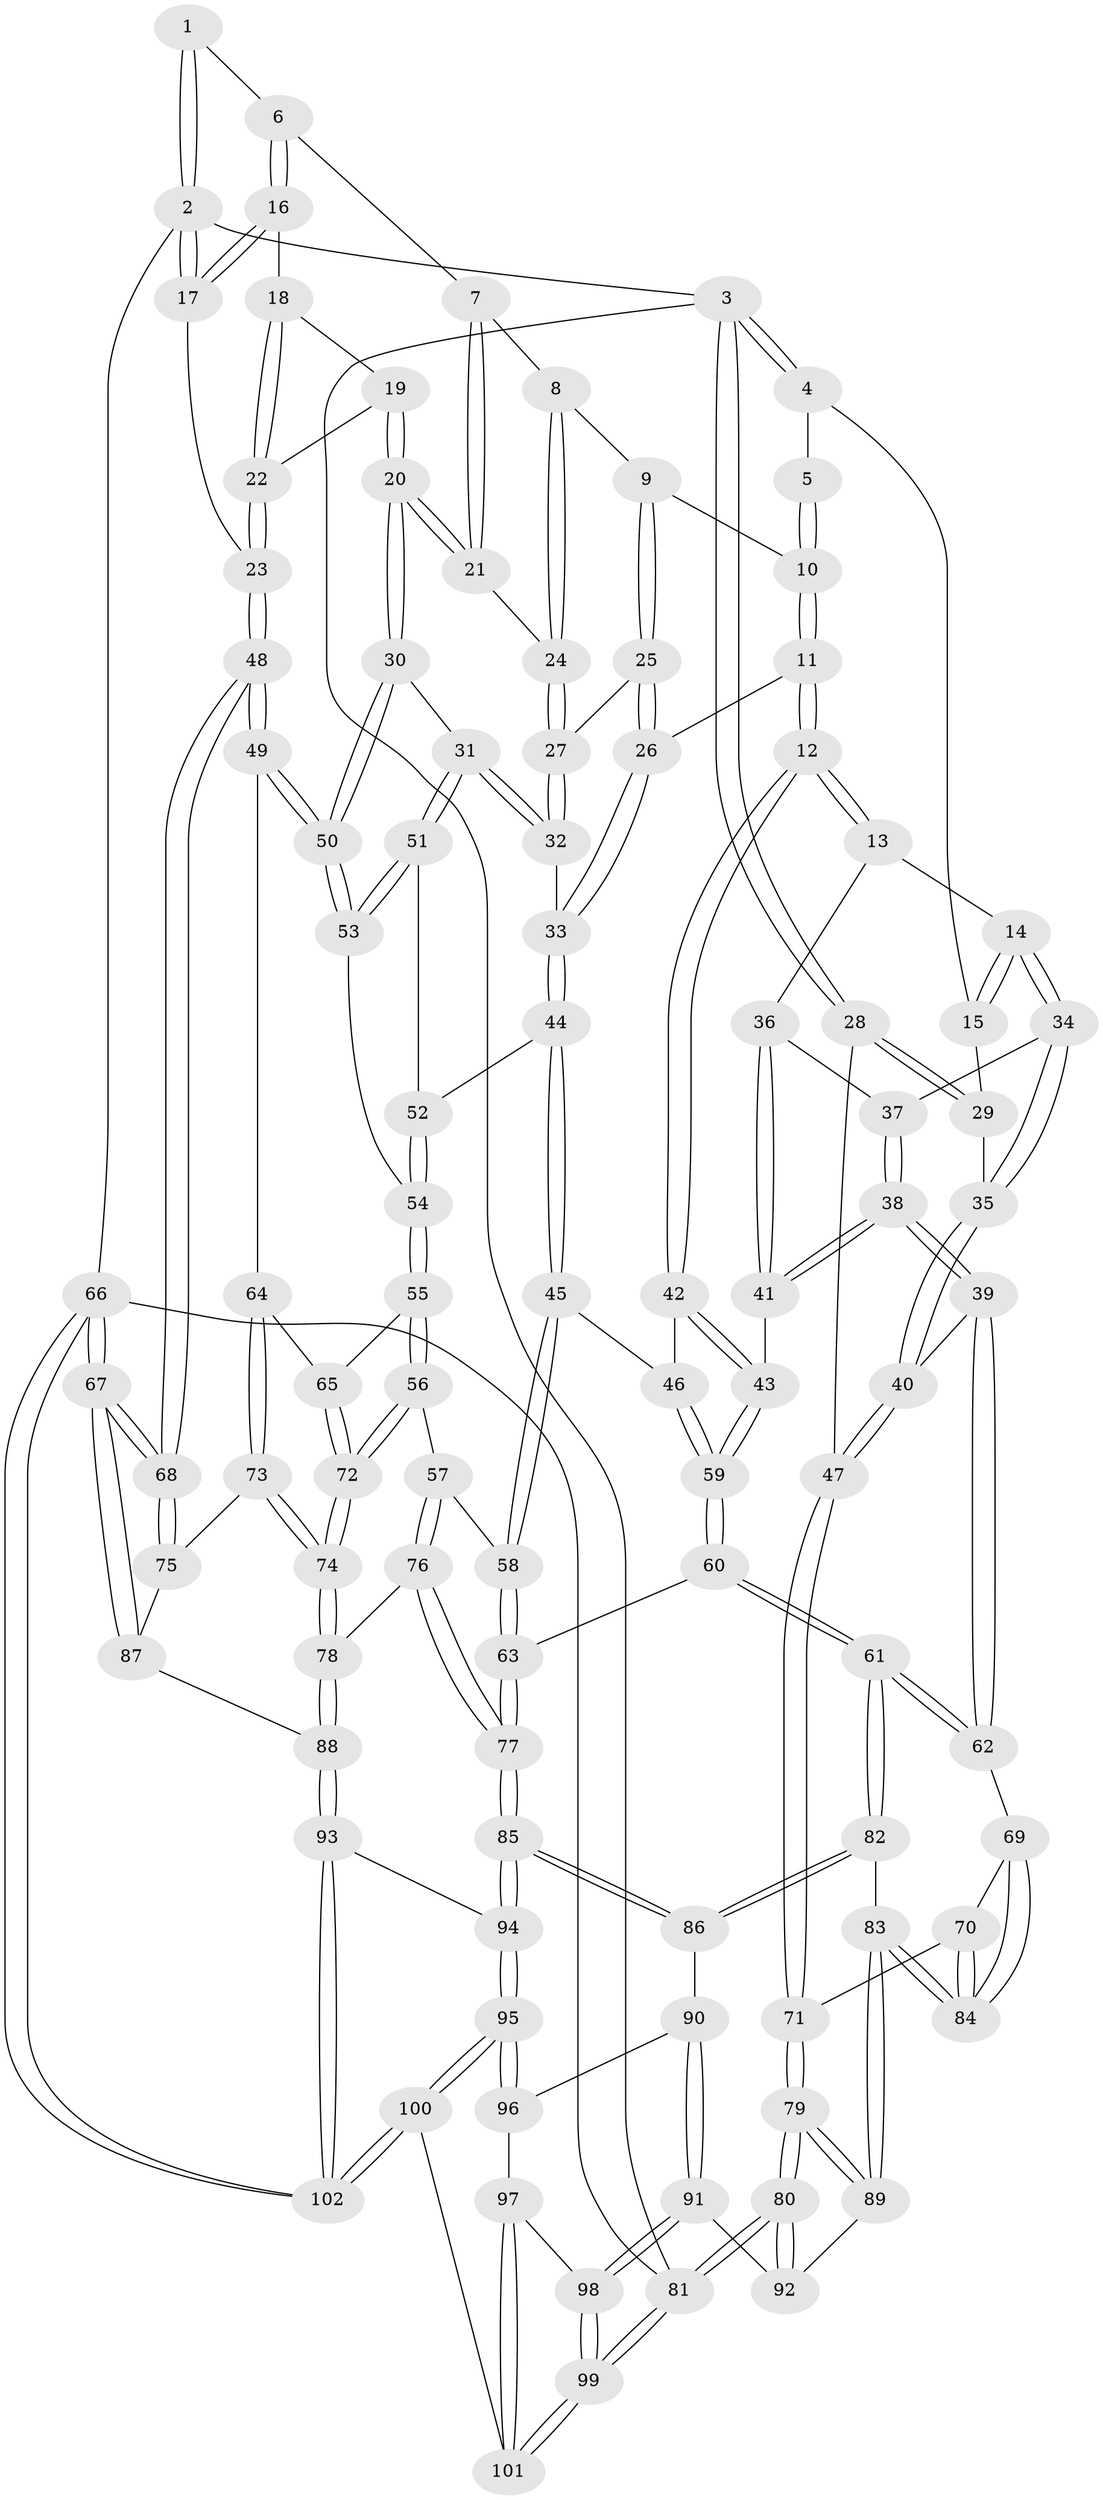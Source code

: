 // Generated by graph-tools (version 1.1) at 2025/17/03/09/25 04:17:04]
// undirected, 102 vertices, 252 edges
graph export_dot {
graph [start="1"]
  node [color=gray90,style=filled];
  1 [pos="+0.7198717252641986+0"];
  2 [pos="+1+0"];
  3 [pos="+0+0"];
  4 [pos="+0.2726941809739308+0"];
  5 [pos="+0.5428724080354386+0"];
  6 [pos="+0.8349905159907438+0.07466817381457658"];
  7 [pos="+0.7980808555644903+0.11751482180224478"];
  8 [pos="+0.6134651141739496+0.09325816911599444"];
  9 [pos="+0.5969220027786725+0.07878310569682002"];
  10 [pos="+0.5699581047096403+0.04007978784378719"];
  11 [pos="+0.4455631464369879+0.26813497034932415"];
  12 [pos="+0.444265666663326+0.26842367314032173"];
  13 [pos="+0.321741918535952+0.21111927848880435"];
  14 [pos="+0.30596325758065257+0.19739058661238645"];
  15 [pos="+0.24509851600094198+0.07273935689051629"];
  16 [pos="+0.8760879901977036+0.09807949715918592"];
  17 [pos="+1+0.028597211898032424"];
  18 [pos="+0.8782278646632898+0.11150063396778102"];
  19 [pos="+0.8930165203985923+0.2433802392060569"];
  20 [pos="+0.8059760457845605+0.29767325908839565"];
  21 [pos="+0.7557283894683343+0.19350658433614157"];
  22 [pos="+1+0.2613464410613571"];
  23 [pos="+1+0.2868980644985306"];
  24 [pos="+0.6897908522559942+0.17918778637904093"];
  25 [pos="+0.5973034822743191+0.22800075418917473"];
  26 [pos="+0.5187288151641095+0.29818909890107226"];
  27 [pos="+0.6544808159889458+0.245442437318812"];
  28 [pos="+0+0.10741273853517273"];
  29 [pos="+0.10133913845617969+0.18838158485962447"];
  30 [pos="+0.8015383556754743+0.30998259555855456"];
  31 [pos="+0.7141123830611718+0.3330235962948548"];
  32 [pos="+0.6583971957628466+0.26564400274226846"];
  33 [pos="+0.5407069281531652+0.3188556548737676"];
  34 [pos="+0.20611296119119377+0.31076704384656056"];
  35 [pos="+0.10088745648987342+0.3096373312933573"];
  36 [pos="+0.2949894796957042+0.3511786734513601"];
  37 [pos="+0.2171551383942604+0.338212692757418"];
  38 [pos="+0.22127921629824845+0.47029052861541637"];
  39 [pos="+0.19185130768925193+0.4870876087627734"];
  40 [pos="+0.038763226137608825+0.40186604482358823"];
  41 [pos="+0.31777044265148396+0.45325617482681474"];
  42 [pos="+0.39601693811752736+0.4150023115984661"];
  43 [pos="+0.3535456324510114+0.46008690374861466"];
  44 [pos="+0.6093630891686713+0.4244274630065894"];
  45 [pos="+0.5957723099474393+0.4554346498618441"];
  46 [pos="+0.5833278761987788+0.4568730355582789"];
  47 [pos="+0+0.4409353262428553"];
  48 [pos="+1+0.5295916124827456"];
  49 [pos="+0.9398265215517799+0.48685475187046506"];
  50 [pos="+0.8799957738549482+0.46302155289565927"];
  51 [pos="+0.6356363469615098+0.41064074318868904"];
  52 [pos="+0.6148210317101506+0.42207864905762754"];
  53 [pos="+0.8379126382464719+0.4802088561597697"];
  54 [pos="+0.7845390072324412+0.5211156736688688"];
  55 [pos="+0.7699436933579515+0.5363255100952206"];
  56 [pos="+0.686358840154395+0.5881657063878059"];
  57 [pos="+0.6502378684346715+0.5826603821754734"];
  58 [pos="+0.6201286692340202+0.5648512197414954"];
  59 [pos="+0.3989569373178358+0.5522820232746191"];
  60 [pos="+0.4055710758183917+0.6165088969310917"];
  61 [pos="+0.3353823506668949+0.6872986187305282"];
  62 [pos="+0.1821967091019216+0.5917001579541847"];
  63 [pos="+0.5093888994049273+0.6402207835950933"];
  64 [pos="+0.8299604684047888+0.6179203628351899"];
  65 [pos="+0.8003589255587914+0.600433247623971"];
  66 [pos="+1+1"];
  67 [pos="+1+1"];
  68 [pos="+1+0.6584681775733926"];
  69 [pos="+0.16089315498737117+0.6078847516571837"];
  70 [pos="+0+0.6138716043826085"];
  71 [pos="+0+0.5936704879168122"];
  72 [pos="+0.7508606422533018+0.6682123018642545"];
  73 [pos="+0.8140346057554488+0.7210048680506582"];
  74 [pos="+0.7859848891085648+0.7274830631152595"];
  75 [pos="+0.8677615488323094+0.724493303366412"];
  76 [pos="+0.6352239763798261+0.7857201317334479"];
  77 [pos="+0.576080643618286+0.8328768362741519"];
  78 [pos="+0.7719080329896115+0.7447528898924838"];
  79 [pos="+0+0.894631578743515"];
  80 [pos="+0+1"];
  81 [pos="+0+1"];
  82 [pos="+0.33481391640151925+0.6930389501802817"];
  83 [pos="+0.12971294730079538+0.7691227541166676"];
  84 [pos="+0.12803412881724627+0.7619761919716821"];
  85 [pos="+0.5717722940891334+0.8431828753513867"];
  86 [pos="+0.3515031449051303+0.7876637180582023"];
  87 [pos="+0.8733765460027203+0.8228343521831964"];
  88 [pos="+0.803423083043294+0.9123748509906153"];
  89 [pos="+0.1293764210746352+0.7714888346972785"];
  90 [pos="+0.31930211752084176+0.8393370944491074"];
  91 [pos="+0.2452281751427668+0.8867134275866065"];
  92 [pos="+0.16333901048260183+0.8487135682065639"];
  93 [pos="+0.8030441563070592+0.9207922056676408"];
  94 [pos="+0.5739722471070372+0.856849543646726"];
  95 [pos="+0.5630624768406095+0.9078709192848583"];
  96 [pos="+0.39536130371555955+0.9383224495248343"];
  97 [pos="+0.38995958691270005+0.9608510038415495"];
  98 [pos="+0.24355379289837709+1"];
  99 [pos="+0.17062827540951125+1"];
  100 [pos="+0.5893460826167356+1"];
  101 [pos="+0.46476962611372624+1"];
  102 [pos="+1+1"];
  1 -- 2;
  1 -- 2;
  1 -- 6;
  2 -- 3;
  2 -- 17;
  2 -- 17;
  2 -- 66;
  3 -- 4;
  3 -- 4;
  3 -- 28;
  3 -- 28;
  3 -- 81;
  4 -- 5;
  4 -- 15;
  5 -- 10;
  5 -- 10;
  6 -- 7;
  6 -- 16;
  6 -- 16;
  7 -- 8;
  7 -- 21;
  7 -- 21;
  8 -- 9;
  8 -- 24;
  8 -- 24;
  9 -- 10;
  9 -- 25;
  9 -- 25;
  10 -- 11;
  10 -- 11;
  11 -- 12;
  11 -- 12;
  11 -- 26;
  12 -- 13;
  12 -- 13;
  12 -- 42;
  12 -- 42;
  13 -- 14;
  13 -- 36;
  14 -- 15;
  14 -- 15;
  14 -- 34;
  14 -- 34;
  15 -- 29;
  16 -- 17;
  16 -- 17;
  16 -- 18;
  17 -- 23;
  18 -- 19;
  18 -- 22;
  18 -- 22;
  19 -- 20;
  19 -- 20;
  19 -- 22;
  20 -- 21;
  20 -- 21;
  20 -- 30;
  20 -- 30;
  21 -- 24;
  22 -- 23;
  22 -- 23;
  23 -- 48;
  23 -- 48;
  24 -- 27;
  24 -- 27;
  25 -- 26;
  25 -- 26;
  25 -- 27;
  26 -- 33;
  26 -- 33;
  27 -- 32;
  27 -- 32;
  28 -- 29;
  28 -- 29;
  28 -- 47;
  29 -- 35;
  30 -- 31;
  30 -- 50;
  30 -- 50;
  31 -- 32;
  31 -- 32;
  31 -- 51;
  31 -- 51;
  32 -- 33;
  33 -- 44;
  33 -- 44;
  34 -- 35;
  34 -- 35;
  34 -- 37;
  35 -- 40;
  35 -- 40;
  36 -- 37;
  36 -- 41;
  36 -- 41;
  37 -- 38;
  37 -- 38;
  38 -- 39;
  38 -- 39;
  38 -- 41;
  38 -- 41;
  39 -- 40;
  39 -- 62;
  39 -- 62;
  40 -- 47;
  40 -- 47;
  41 -- 43;
  42 -- 43;
  42 -- 43;
  42 -- 46;
  43 -- 59;
  43 -- 59;
  44 -- 45;
  44 -- 45;
  44 -- 52;
  45 -- 46;
  45 -- 58;
  45 -- 58;
  46 -- 59;
  46 -- 59;
  47 -- 71;
  47 -- 71;
  48 -- 49;
  48 -- 49;
  48 -- 68;
  48 -- 68;
  49 -- 50;
  49 -- 50;
  49 -- 64;
  50 -- 53;
  50 -- 53;
  51 -- 52;
  51 -- 53;
  51 -- 53;
  52 -- 54;
  52 -- 54;
  53 -- 54;
  54 -- 55;
  54 -- 55;
  55 -- 56;
  55 -- 56;
  55 -- 65;
  56 -- 57;
  56 -- 72;
  56 -- 72;
  57 -- 58;
  57 -- 76;
  57 -- 76;
  58 -- 63;
  58 -- 63;
  59 -- 60;
  59 -- 60;
  60 -- 61;
  60 -- 61;
  60 -- 63;
  61 -- 62;
  61 -- 62;
  61 -- 82;
  61 -- 82;
  62 -- 69;
  63 -- 77;
  63 -- 77;
  64 -- 65;
  64 -- 73;
  64 -- 73;
  65 -- 72;
  65 -- 72;
  66 -- 67;
  66 -- 67;
  66 -- 102;
  66 -- 102;
  66 -- 81;
  67 -- 68;
  67 -- 68;
  67 -- 87;
  67 -- 87;
  68 -- 75;
  68 -- 75;
  69 -- 70;
  69 -- 84;
  69 -- 84;
  70 -- 71;
  70 -- 84;
  70 -- 84;
  71 -- 79;
  71 -- 79;
  72 -- 74;
  72 -- 74;
  73 -- 74;
  73 -- 74;
  73 -- 75;
  74 -- 78;
  74 -- 78;
  75 -- 87;
  76 -- 77;
  76 -- 77;
  76 -- 78;
  77 -- 85;
  77 -- 85;
  78 -- 88;
  78 -- 88;
  79 -- 80;
  79 -- 80;
  79 -- 89;
  79 -- 89;
  80 -- 81;
  80 -- 81;
  80 -- 92;
  80 -- 92;
  81 -- 99;
  81 -- 99;
  82 -- 83;
  82 -- 86;
  82 -- 86;
  83 -- 84;
  83 -- 84;
  83 -- 89;
  83 -- 89;
  85 -- 86;
  85 -- 86;
  85 -- 94;
  85 -- 94;
  86 -- 90;
  87 -- 88;
  88 -- 93;
  88 -- 93;
  89 -- 92;
  90 -- 91;
  90 -- 91;
  90 -- 96;
  91 -- 92;
  91 -- 98;
  91 -- 98;
  93 -- 94;
  93 -- 102;
  93 -- 102;
  94 -- 95;
  94 -- 95;
  95 -- 96;
  95 -- 96;
  95 -- 100;
  95 -- 100;
  96 -- 97;
  97 -- 98;
  97 -- 101;
  97 -- 101;
  98 -- 99;
  98 -- 99;
  99 -- 101;
  99 -- 101;
  100 -- 101;
  100 -- 102;
  100 -- 102;
}
